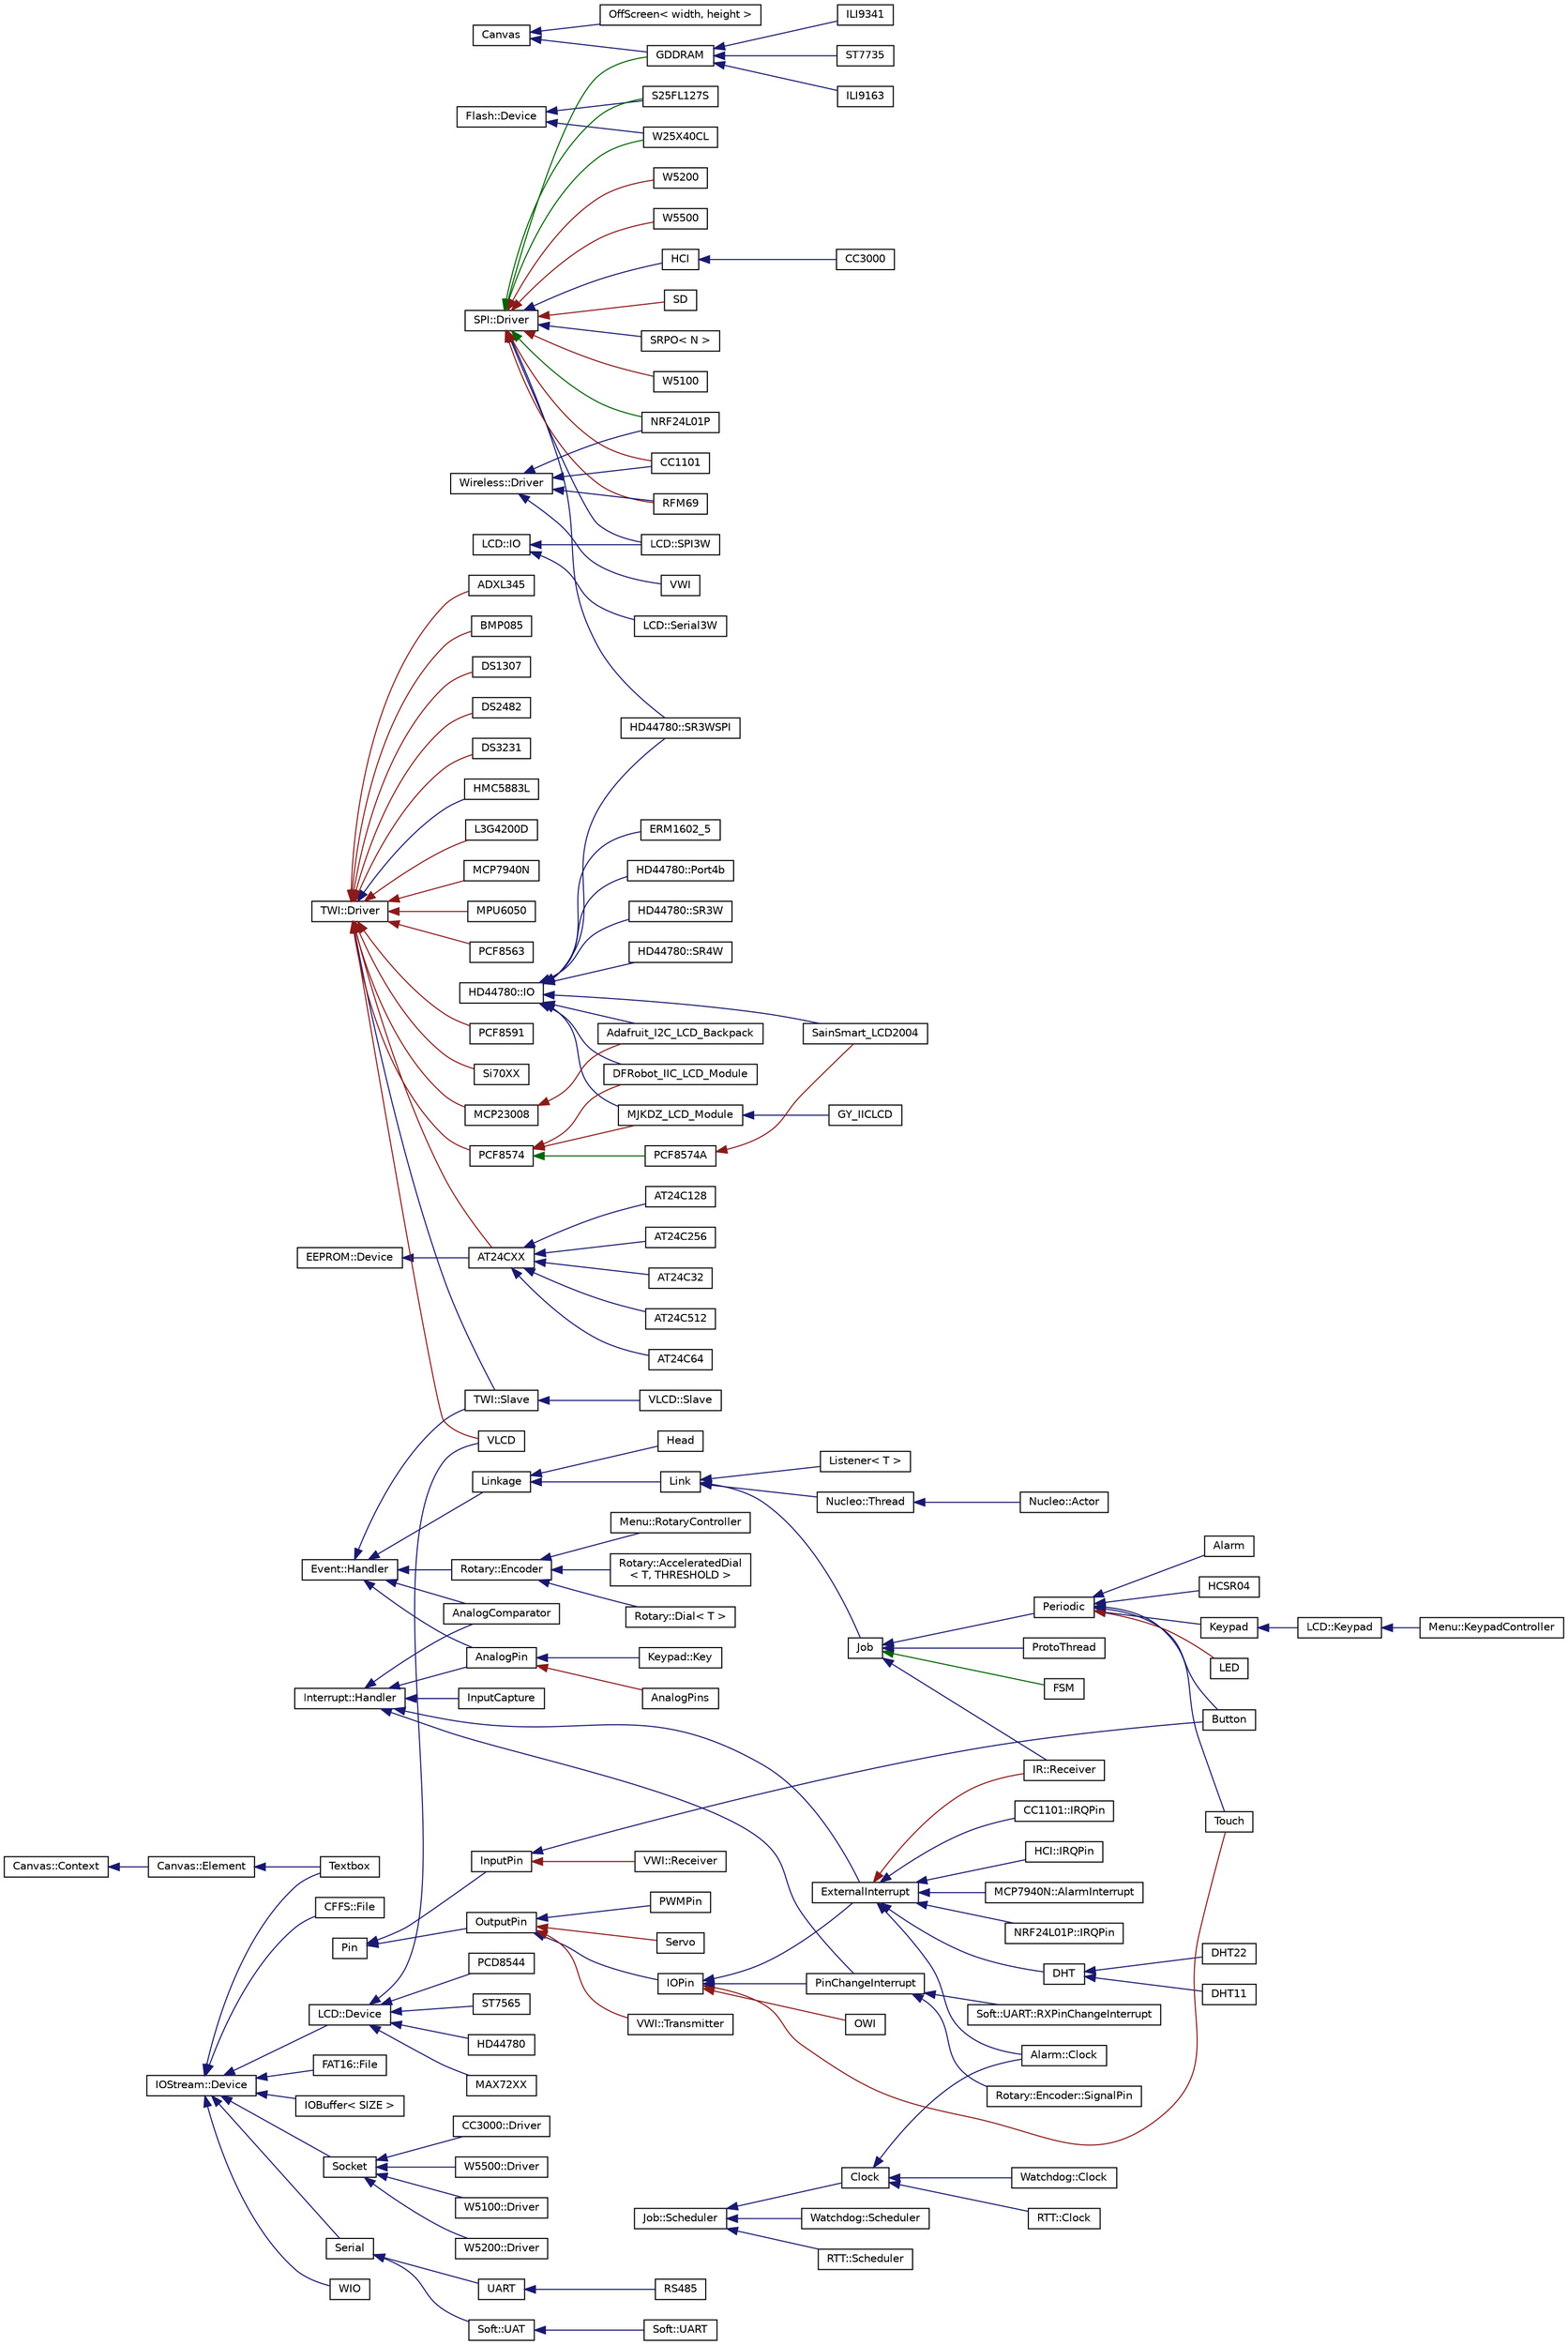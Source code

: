 digraph "Graphical Class Hierarchy"
{
  edge [fontname="Helvetica",fontsize="10",labelfontname="Helvetica",labelfontsize="10"];
  node [fontname="Helvetica",fontsize="10",shape=record];
  rankdir="LR";
  Node1 [label="Canvas",height=0.2,width=0.4,color="black", fillcolor="white", style="filled",URL="$d5/d70/classCanvas.html"];
  Node1 -> Node2 [dir="back",color="midnightblue",fontsize="10",style="solid",fontname="Helvetica"];
  Node2 [label="GDDRAM",height=0.2,width=0.4,color="black", fillcolor="white", style="filled",URL="$d2/dd7/classGDDRAM.html"];
  Node2 -> Node3 [dir="back",color="midnightblue",fontsize="10",style="solid",fontname="Helvetica"];
  Node3 [label="ILI9163",height=0.2,width=0.4,color="black", fillcolor="white", style="filled",URL="$d1/d5a/classILI9163.html"];
  Node2 -> Node4 [dir="back",color="midnightblue",fontsize="10",style="solid",fontname="Helvetica"];
  Node4 [label="ILI9341",height=0.2,width=0.4,color="black", fillcolor="white", style="filled",URL="$d9/db3/classILI9341.html"];
  Node2 -> Node5 [dir="back",color="midnightblue",fontsize="10",style="solid",fontname="Helvetica"];
  Node5 [label="ST7735",height=0.2,width=0.4,color="black", fillcolor="white", style="filled",URL="$dc/d6e/classST7735.html"];
  Node1 -> Node6 [dir="back",color="midnightblue",fontsize="10",style="solid",fontname="Helvetica"];
  Node6 [label="OffScreen\< width, height \>",height=0.2,width=0.4,color="black", fillcolor="white", style="filled",URL="$dd/db8/classOffScreen.html"];
  Node7 [label="Canvas::Context",height=0.2,width=0.4,color="black", fillcolor="white", style="filled",URL="$de/d13/classCanvas_1_1Context.html"];
  Node7 -> Node8 [dir="back",color="midnightblue",fontsize="10",style="solid",fontname="Helvetica"];
  Node8 [label="Canvas::Element",height=0.2,width=0.4,color="black", fillcolor="white", style="filled",URL="$d8/dc7/classCanvas_1_1Element.html"];
  Node8 -> Node9 [dir="back",color="midnightblue",fontsize="10",style="solid",fontname="Helvetica"];
  Node9 [label="Textbox",height=0.2,width=0.4,color="black", fillcolor="white", style="filled",URL="$de/d87/classTextbox.html"];
  Node10 [label="EEPROM::Device",height=0.2,width=0.4,color="black", fillcolor="white", style="filled",URL="$d5/d72/classEEPROM_1_1Device.html"];
  Node10 -> Node11 [dir="back",color="midnightblue",fontsize="10",style="solid",fontname="Helvetica"];
  Node11 [label="AT24CXX",height=0.2,width=0.4,color="black", fillcolor="white", style="filled",URL="$d2/db3/classAT24CXX.html"];
  Node11 -> Node12 [dir="back",color="midnightblue",fontsize="10",style="solid",fontname="Helvetica"];
  Node12 [label="AT24C128",height=0.2,width=0.4,color="black", fillcolor="white", style="filled",URL="$dd/ded/classAT24C128.html"];
  Node11 -> Node13 [dir="back",color="midnightblue",fontsize="10",style="solid",fontname="Helvetica"];
  Node13 [label="AT24C256",height=0.2,width=0.4,color="black", fillcolor="white", style="filled",URL="$de/df6/classAT24C256.html"];
  Node11 -> Node14 [dir="back",color="midnightblue",fontsize="10",style="solid",fontname="Helvetica"];
  Node14 [label="AT24C32",height=0.2,width=0.4,color="black", fillcolor="white", style="filled",URL="$d3/dc8/classAT24C32.html"];
  Node11 -> Node15 [dir="back",color="midnightblue",fontsize="10",style="solid",fontname="Helvetica"];
  Node15 [label="AT24C512",height=0.2,width=0.4,color="black", fillcolor="white", style="filled",URL="$de/dec/classAT24C512.html"];
  Node11 -> Node16 [dir="back",color="midnightblue",fontsize="10",style="solid",fontname="Helvetica"];
  Node16 [label="AT24C64",height=0.2,width=0.4,color="black", fillcolor="white", style="filled",URL="$df/d74/classAT24C64.html"];
  Node17 [label="Event::Handler",height=0.2,width=0.4,color="black", fillcolor="white", style="filled",URL="$d3/d51/classEvent_1_1Handler.html"];
  Node17 -> Node18 [dir="back",color="midnightblue",fontsize="10",style="solid",fontname="Helvetica"];
  Node18 [label="AnalogComparator",height=0.2,width=0.4,color="black", fillcolor="white", style="filled",URL="$d0/dc5/classAnalogComparator.html"];
  Node17 -> Node19 [dir="back",color="midnightblue",fontsize="10",style="solid",fontname="Helvetica"];
  Node19 [label="AnalogPin",height=0.2,width=0.4,color="black", fillcolor="white", style="filled",URL="$de/dce/classAnalogPin.html"];
  Node19 -> Node20 [dir="back",color="firebrick4",fontsize="10",style="solid",fontname="Helvetica"];
  Node20 [label="AnalogPins",height=0.2,width=0.4,color="black", fillcolor="white", style="filled",URL="$d3/dae/classAnalogPins.html"];
  Node19 -> Node21 [dir="back",color="midnightblue",fontsize="10",style="solid",fontname="Helvetica"];
  Node21 [label="Keypad::Key",height=0.2,width=0.4,color="black", fillcolor="white", style="filled",URL="$d5/d56/classKeypad_1_1Key.html"];
  Node17 -> Node22 [dir="back",color="midnightblue",fontsize="10",style="solid",fontname="Helvetica"];
  Node22 [label="Linkage",height=0.2,width=0.4,color="black", fillcolor="white", style="filled",URL="$df/d43/classLinkage.html"];
  Node22 -> Node23 [dir="back",color="midnightblue",fontsize="10",style="solid",fontname="Helvetica"];
  Node23 [label="Head",height=0.2,width=0.4,color="black", fillcolor="white", style="filled",URL="$d7/d6b/classHead.html"];
  Node22 -> Node24 [dir="back",color="midnightblue",fontsize="10",style="solid",fontname="Helvetica"];
  Node24 [label="Link",height=0.2,width=0.4,color="black", fillcolor="white", style="filled",URL="$d5/d19/classLink.html"];
  Node24 -> Node25 [dir="back",color="midnightblue",fontsize="10",style="solid",fontname="Helvetica"];
  Node25 [label="Job",height=0.2,width=0.4,color="black", fillcolor="white", style="filled",URL="$da/d10/classJob.html"];
  Node25 -> Node26 [dir="back",color="darkgreen",fontsize="10",style="solid",fontname="Helvetica"];
  Node26 [label="FSM",height=0.2,width=0.4,color="black", fillcolor="white", style="filled",URL="$d7/da5/classFSM.html"];
  Node25 -> Node27 [dir="back",color="midnightblue",fontsize="10",style="solid",fontname="Helvetica"];
  Node27 [label="IR::Receiver",height=0.2,width=0.4,color="black", fillcolor="white", style="filled",URL="$d4/de0/classIR_1_1Receiver.html"];
  Node25 -> Node28 [dir="back",color="midnightblue",fontsize="10",style="solid",fontname="Helvetica"];
  Node28 [label="Periodic",height=0.2,width=0.4,color="black", fillcolor="white", style="filled",URL="$da/d6a/classPeriodic.html"];
  Node28 -> Node29 [dir="back",color="midnightblue",fontsize="10",style="solid",fontname="Helvetica"];
  Node29 [label="Alarm",height=0.2,width=0.4,color="black", fillcolor="white", style="filled",URL="$de/d03/classAlarm.html"];
  Node28 -> Node30 [dir="back",color="midnightblue",fontsize="10",style="solid",fontname="Helvetica"];
  Node30 [label="Button",height=0.2,width=0.4,color="black", fillcolor="white", style="filled",URL="$d1/d19/classButton.html"];
  Node28 -> Node31 [dir="back",color="midnightblue",fontsize="10",style="solid",fontname="Helvetica"];
  Node31 [label="HCSR04",height=0.2,width=0.4,color="black", fillcolor="white", style="filled",URL="$dc/d97/classHCSR04.html"];
  Node28 -> Node32 [dir="back",color="midnightblue",fontsize="10",style="solid",fontname="Helvetica"];
  Node32 [label="Keypad",height=0.2,width=0.4,color="black", fillcolor="white", style="filled",URL="$dc/d29/classKeypad.html"];
  Node32 -> Node33 [dir="back",color="midnightblue",fontsize="10",style="solid",fontname="Helvetica"];
  Node33 [label="LCD::Keypad",height=0.2,width=0.4,color="black", fillcolor="white", style="filled",URL="$d9/d4e/classLCD_1_1Keypad.html"];
  Node33 -> Node34 [dir="back",color="midnightblue",fontsize="10",style="solid",fontname="Helvetica"];
  Node34 [label="Menu::KeypadController",height=0.2,width=0.4,color="black", fillcolor="white", style="filled",URL="$dd/ddc/classMenu_1_1KeypadController.html"];
  Node28 -> Node35 [dir="back",color="firebrick4",fontsize="10",style="solid",fontname="Helvetica"];
  Node35 [label="LED",height=0.2,width=0.4,color="black", fillcolor="white", style="filled",URL="$d9/d6b/classLED.html"];
  Node28 -> Node36 [dir="back",color="midnightblue",fontsize="10",style="solid",fontname="Helvetica"];
  Node36 [label="Touch",height=0.2,width=0.4,color="black", fillcolor="white", style="filled",URL="$d7/d9b/classTouch.html"];
  Node25 -> Node37 [dir="back",color="midnightblue",fontsize="10",style="solid",fontname="Helvetica"];
  Node37 [label="ProtoThread",height=0.2,width=0.4,color="black", fillcolor="white", style="filled",URL="$d3/d73/classProtoThread.html"];
  Node24 -> Node38 [dir="back",color="midnightblue",fontsize="10",style="solid",fontname="Helvetica"];
  Node38 [label="Listener\< T \>",height=0.2,width=0.4,color="black", fillcolor="white", style="filled",URL="$db/d6e/classListener.html"];
  Node24 -> Node39 [dir="back",color="midnightblue",fontsize="10",style="solid",fontname="Helvetica"];
  Node39 [label="Nucleo::Thread",height=0.2,width=0.4,color="black", fillcolor="white", style="filled",URL="$dc/d32/classNucleo_1_1Thread.html"];
  Node39 -> Node40 [dir="back",color="midnightblue",fontsize="10",style="solid",fontname="Helvetica"];
  Node40 [label="Nucleo::Actor",height=0.2,width=0.4,color="black", fillcolor="white", style="filled",URL="$d7/d7c/classNucleo_1_1Actor.html"];
  Node17 -> Node41 [dir="back",color="midnightblue",fontsize="10",style="solid",fontname="Helvetica"];
  Node41 [label="Rotary::Encoder",height=0.2,width=0.4,color="black", fillcolor="white", style="filled",URL="$d6/d6e/classRotary_1_1Encoder.html"];
  Node41 -> Node42 [dir="back",color="midnightblue",fontsize="10",style="solid",fontname="Helvetica"];
  Node42 [label="Menu::RotaryController",height=0.2,width=0.4,color="black", fillcolor="white", style="filled",URL="$d7/de1/classMenu_1_1RotaryController.html"];
  Node41 -> Node43 [dir="back",color="midnightblue",fontsize="10",style="solid",fontname="Helvetica"];
  Node43 [label="Rotary::AcceleratedDial\l\< T, THRESHOLD \>",height=0.2,width=0.4,color="black", fillcolor="white", style="filled",URL="$de/d2f/classRotary_1_1AcceleratedDial.html"];
  Node41 -> Node44 [dir="back",color="midnightblue",fontsize="10",style="solid",fontname="Helvetica"];
  Node44 [label="Rotary::Dial\< T \>",height=0.2,width=0.4,color="black", fillcolor="white", style="filled",URL="$d9/d7d/classRotary_1_1Dial.html"];
  Node17 -> Node45 [dir="back",color="midnightblue",fontsize="10",style="solid",fontname="Helvetica"];
  Node45 [label="TWI::Slave",height=0.2,width=0.4,color="black", fillcolor="white", style="filled",URL="$d1/d58/classTWI_1_1Slave.html"];
  Node45 -> Node46 [dir="back",color="midnightblue",fontsize="10",style="solid",fontname="Helvetica"];
  Node46 [label="VLCD::Slave",height=0.2,width=0.4,color="black", fillcolor="white", style="filled",URL="$d7/d79/classVLCD_1_1Slave.html"];
  Node47 [label="Flash::Device",height=0.2,width=0.4,color="black", fillcolor="white", style="filled",URL="$dc/dd0/classFlash_1_1Device.html"];
  Node47 -> Node48 [dir="back",color="midnightblue",fontsize="10",style="solid",fontname="Helvetica"];
  Node48 [label="S25FL127S",height=0.2,width=0.4,color="black", fillcolor="white", style="filled",URL="$d1/dcc/classS25FL127S.html"];
  Node47 -> Node49 [dir="back",color="midnightblue",fontsize="10",style="solid",fontname="Helvetica"];
  Node49 [label="W25X40CL",height=0.2,width=0.4,color="black", fillcolor="white", style="filled",URL="$d4/dea/classW25X40CL.html"];
  Node50 [label="HD44780::IO",height=0.2,width=0.4,color="black", fillcolor="white", style="filled",URL="$d8/df6/classHD44780_1_1IO.html"];
  Node50 -> Node51 [dir="back",color="midnightblue",fontsize="10",style="solid",fontname="Helvetica"];
  Node51 [label="Adafruit_I2C_LCD_Backpack",height=0.2,width=0.4,color="black", fillcolor="white", style="filled",URL="$d8/db6/classAdafruit__I2C__LCD__Backpack.html"];
  Node50 -> Node52 [dir="back",color="midnightblue",fontsize="10",style="solid",fontname="Helvetica"];
  Node52 [label="DFRobot_IIC_LCD_Module",height=0.2,width=0.4,color="black", fillcolor="white", style="filled",URL="$d8/d70/classDFRobot__IIC__LCD__Module.html"];
  Node50 -> Node53 [dir="back",color="midnightblue",fontsize="10",style="solid",fontname="Helvetica"];
  Node53 [label="ERM1602_5",height=0.2,width=0.4,color="black", fillcolor="white", style="filled",URL="$d7/d9a/classERM1602__5.html"];
  Node50 -> Node54 [dir="back",color="midnightblue",fontsize="10",style="solid",fontname="Helvetica"];
  Node54 [label="HD44780::Port4b",height=0.2,width=0.4,color="black", fillcolor="white", style="filled",URL="$d7/d25/classHD44780_1_1Port4b.html"];
  Node50 -> Node55 [dir="back",color="midnightblue",fontsize="10",style="solid",fontname="Helvetica"];
  Node55 [label="HD44780::SR3W",height=0.2,width=0.4,color="black", fillcolor="white", style="filled",URL="$d6/d44/classHD44780_1_1SR3W.html"];
  Node50 -> Node56 [dir="back",color="midnightblue",fontsize="10",style="solid",fontname="Helvetica"];
  Node56 [label="HD44780::SR3WSPI",height=0.2,width=0.4,color="black", fillcolor="white", style="filled",URL="$d8/de8/classHD44780_1_1SR3WSPI.html"];
  Node50 -> Node57 [dir="back",color="midnightblue",fontsize="10",style="solid",fontname="Helvetica"];
  Node57 [label="HD44780::SR4W",height=0.2,width=0.4,color="black", fillcolor="white", style="filled",URL="$dc/d80/classHD44780_1_1SR4W.html"];
  Node50 -> Node58 [dir="back",color="midnightblue",fontsize="10",style="solid",fontname="Helvetica"];
  Node58 [label="MJKDZ_LCD_Module",height=0.2,width=0.4,color="black", fillcolor="white", style="filled",URL="$d6/de7/classMJKDZ__LCD__Module.html"];
  Node58 -> Node59 [dir="back",color="midnightblue",fontsize="10",style="solid",fontname="Helvetica"];
  Node59 [label="GY_IICLCD",height=0.2,width=0.4,color="black", fillcolor="white", style="filled",URL="$db/d53/classGY__IICLCD.html"];
  Node50 -> Node60 [dir="back",color="midnightblue",fontsize="10",style="solid",fontname="Helvetica"];
  Node60 [label="SainSmart_LCD2004",height=0.2,width=0.4,color="black", fillcolor="white", style="filled",URL="$de/df6/classSainSmart__LCD2004.html"];
  Node61 [label="Interrupt::Handler",height=0.2,width=0.4,color="black", fillcolor="white", style="filled",URL="$d9/df8/classInterrupt_1_1Handler.html"];
  Node61 -> Node18 [dir="back",color="midnightblue",fontsize="10",style="solid",fontname="Helvetica"];
  Node61 -> Node19 [dir="back",color="midnightblue",fontsize="10",style="solid",fontname="Helvetica"];
  Node61 -> Node62 [dir="back",color="midnightblue",fontsize="10",style="solid",fontname="Helvetica"];
  Node62 [label="ExternalInterrupt",height=0.2,width=0.4,color="black", fillcolor="white", style="filled",URL="$d5/db6/classExternalInterrupt.html"];
  Node62 -> Node63 [dir="back",color="midnightblue",fontsize="10",style="solid",fontname="Helvetica"];
  Node63 [label="Alarm::Clock",height=0.2,width=0.4,color="black", fillcolor="white", style="filled",URL="$da/d82/classAlarm_1_1Clock.html"];
  Node62 -> Node64 [dir="back",color="midnightblue",fontsize="10",style="solid",fontname="Helvetica"];
  Node64 [label="CC1101::IRQPin",height=0.2,width=0.4,color="black", fillcolor="white", style="filled",URL="$d3/d59/classCC1101_1_1IRQPin.html"];
  Node62 -> Node65 [dir="back",color="midnightblue",fontsize="10",style="solid",fontname="Helvetica"];
  Node65 [label="DHT",height=0.2,width=0.4,color="black", fillcolor="white", style="filled",URL="$da/da7/classDHT.html"];
  Node65 -> Node66 [dir="back",color="midnightblue",fontsize="10",style="solid",fontname="Helvetica"];
  Node66 [label="DHT11",height=0.2,width=0.4,color="black", fillcolor="white", style="filled",URL="$d4/dd2/classDHT11.html"];
  Node65 -> Node67 [dir="back",color="midnightblue",fontsize="10",style="solid",fontname="Helvetica"];
  Node67 [label="DHT22",height=0.2,width=0.4,color="black", fillcolor="white", style="filled",URL="$dc/d88/classDHT22.html"];
  Node62 -> Node68 [dir="back",color="midnightblue",fontsize="10",style="solid",fontname="Helvetica"];
  Node68 [label="HCI::IRQPin",height=0.2,width=0.4,color="black", fillcolor="white", style="filled",URL="$d3/def/classHCI_1_1IRQPin.html"];
  Node62 -> Node27 [dir="back",color="firebrick4",fontsize="10",style="solid",fontname="Helvetica"];
  Node62 -> Node69 [dir="back",color="midnightblue",fontsize="10",style="solid",fontname="Helvetica"];
  Node69 [label="MCP7940N::AlarmInterrupt",height=0.2,width=0.4,color="black", fillcolor="white", style="filled",URL="$dd/da9/classMCP7940N_1_1AlarmInterrupt.html"];
  Node62 -> Node70 [dir="back",color="midnightblue",fontsize="10",style="solid",fontname="Helvetica"];
  Node70 [label="NRF24L01P::IRQPin",height=0.2,width=0.4,color="black", fillcolor="white", style="filled",URL="$da/d65/classNRF24L01P_1_1IRQPin.html"];
  Node61 -> Node71 [dir="back",color="midnightblue",fontsize="10",style="solid",fontname="Helvetica"];
  Node71 [label="InputCapture",height=0.2,width=0.4,color="black", fillcolor="white", style="filled",URL="$d2/d31/classInputCapture.html"];
  Node61 -> Node72 [dir="back",color="midnightblue",fontsize="10",style="solid",fontname="Helvetica"];
  Node72 [label="PinChangeInterrupt",height=0.2,width=0.4,color="black", fillcolor="white", style="filled",URL="$d0/d6e/classPinChangeInterrupt.html"];
  Node72 -> Node73 [dir="back",color="midnightblue",fontsize="10",style="solid",fontname="Helvetica"];
  Node73 [label="Rotary::Encoder::SignalPin",height=0.2,width=0.4,color="black", fillcolor="white", style="filled",URL="$d2/d71/classRotary_1_1Encoder_1_1SignalPin.html"];
  Node72 -> Node74 [dir="back",color="midnightblue",fontsize="10",style="solid",fontname="Helvetica"];
  Node74 [label="Soft::UART::RXPinChangeInterrupt",height=0.2,width=0.4,color="black", fillcolor="white", style="filled",URL="$d4/d6d/classSoft_1_1UART_1_1RXPinChangeInterrupt.html"];
  Node75 [label="IOStream::Device",height=0.2,width=0.4,color="black", fillcolor="white", style="filled",URL="$d5/d57/classIOStream_1_1Device.html"];
  Node75 -> Node76 [dir="back",color="midnightblue",fontsize="10",style="solid",fontname="Helvetica"];
  Node76 [label="CFFS::File",height=0.2,width=0.4,color="black", fillcolor="white", style="filled",URL="$df/d14/classCFFS_1_1File.html"];
  Node75 -> Node77 [dir="back",color="midnightblue",fontsize="10",style="solid",fontname="Helvetica"];
  Node77 [label="FAT16::File",height=0.2,width=0.4,color="black", fillcolor="white", style="filled",URL="$d7/d68/classFAT16_1_1File.html"];
  Node75 -> Node78 [dir="back",color="midnightblue",fontsize="10",style="solid",fontname="Helvetica"];
  Node78 [label="IOBuffer\< SIZE \>",height=0.2,width=0.4,color="black", fillcolor="white", style="filled",URL="$dc/dbb/classIOBuffer.html"];
  Node75 -> Node79 [dir="back",color="midnightblue",fontsize="10",style="solid",fontname="Helvetica"];
  Node79 [label="LCD::Device",height=0.2,width=0.4,color="black", fillcolor="white", style="filled",URL="$d3/d6f/classLCD_1_1Device.html"];
  Node79 -> Node80 [dir="back",color="midnightblue",fontsize="10",style="solid",fontname="Helvetica"];
  Node80 [label="HD44780",height=0.2,width=0.4,color="black", fillcolor="white", style="filled",URL="$dd/dd2/classHD44780.html"];
  Node79 -> Node81 [dir="back",color="midnightblue",fontsize="10",style="solid",fontname="Helvetica"];
  Node81 [label="MAX72XX",height=0.2,width=0.4,color="black", fillcolor="white", style="filled",URL="$d0/dba/classMAX72XX.html"];
  Node79 -> Node82 [dir="back",color="midnightblue",fontsize="10",style="solid",fontname="Helvetica"];
  Node82 [label="PCD8544",height=0.2,width=0.4,color="black", fillcolor="white", style="filled",URL="$da/d71/classPCD8544.html"];
  Node79 -> Node83 [dir="back",color="midnightblue",fontsize="10",style="solid",fontname="Helvetica"];
  Node83 [label="ST7565",height=0.2,width=0.4,color="black", fillcolor="white", style="filled",URL="$d7/d72/classST7565.html"];
  Node79 -> Node84 [dir="back",color="midnightblue",fontsize="10",style="solid",fontname="Helvetica"];
  Node84 [label="VLCD",height=0.2,width=0.4,color="black", fillcolor="white", style="filled",URL="$d1/d1f/classVLCD.html"];
  Node75 -> Node85 [dir="back",color="midnightblue",fontsize="10",style="solid",fontname="Helvetica"];
  Node85 [label="Serial",height=0.2,width=0.4,color="black", fillcolor="white", style="filled",URL="$da/d40/classSerial.html"];
  Node85 -> Node86 [dir="back",color="midnightblue",fontsize="10",style="solid",fontname="Helvetica"];
  Node86 [label="Soft::UAT",height=0.2,width=0.4,color="black", fillcolor="white", style="filled",URL="$d9/ddd/classSoft_1_1UAT.html"];
  Node86 -> Node87 [dir="back",color="midnightblue",fontsize="10",style="solid",fontname="Helvetica"];
  Node87 [label="Soft::UART",height=0.2,width=0.4,color="black", fillcolor="white", style="filled",URL="$d0/d02/classSoft_1_1UART.html"];
  Node85 -> Node88 [dir="back",color="midnightblue",fontsize="10",style="solid",fontname="Helvetica"];
  Node88 [label="UART",height=0.2,width=0.4,color="black", fillcolor="white", style="filled",URL="$d6/d83/classUART.html"];
  Node88 -> Node89 [dir="back",color="midnightblue",fontsize="10",style="solid",fontname="Helvetica"];
  Node89 [label="RS485",height=0.2,width=0.4,color="black", fillcolor="white", style="filled",URL="$de/d95/classRS485.html"];
  Node75 -> Node90 [dir="back",color="midnightblue",fontsize="10",style="solid",fontname="Helvetica"];
  Node90 [label="Socket",height=0.2,width=0.4,color="black", fillcolor="white", style="filled",URL="$d4/d33/classSocket.html"];
  Node90 -> Node91 [dir="back",color="midnightblue",fontsize="10",style="solid",fontname="Helvetica"];
  Node91 [label="CC3000::Driver",height=0.2,width=0.4,color="black", fillcolor="white", style="filled",URL="$df/db5/classCC3000_1_1Driver.html"];
  Node90 -> Node92 [dir="back",color="midnightblue",fontsize="10",style="solid",fontname="Helvetica"];
  Node92 [label="W5100::Driver",height=0.2,width=0.4,color="black", fillcolor="white", style="filled",URL="$de/de1/classW5100_1_1Driver.html"];
  Node90 -> Node93 [dir="back",color="midnightblue",fontsize="10",style="solid",fontname="Helvetica"];
  Node93 [label="W5200::Driver",height=0.2,width=0.4,color="black", fillcolor="white", style="filled",URL="$db/d2a/classW5200_1_1Driver.html"];
  Node90 -> Node94 [dir="back",color="midnightblue",fontsize="10",style="solid",fontname="Helvetica"];
  Node94 [label="W5500::Driver",height=0.2,width=0.4,color="black", fillcolor="white", style="filled",URL="$d2/dd3/classW5500_1_1Driver.html"];
  Node75 -> Node9 [dir="back",color="midnightblue",fontsize="10",style="solid",fontname="Helvetica"];
  Node75 -> Node95 [dir="back",color="midnightblue",fontsize="10",style="solid",fontname="Helvetica"];
  Node95 [label="WIO",height=0.2,width=0.4,color="black", fillcolor="white", style="filled",URL="$d7/d99/classWIO.html"];
  Node96 [label="Job::Scheduler",height=0.2,width=0.4,color="black", fillcolor="white", style="filled",URL="$d0/d85/classJob_1_1Scheduler.html"];
  Node96 -> Node97 [dir="back",color="midnightblue",fontsize="10",style="solid",fontname="Helvetica"];
  Node97 [label="Clock",height=0.2,width=0.4,color="black", fillcolor="white", style="filled",URL="$df/d45/classClock.html"];
  Node97 -> Node63 [dir="back",color="midnightblue",fontsize="10",style="solid",fontname="Helvetica"];
  Node97 -> Node98 [dir="back",color="midnightblue",fontsize="10",style="solid",fontname="Helvetica"];
  Node98 [label="RTT::Clock",height=0.2,width=0.4,color="black", fillcolor="white", style="filled",URL="$d9/dc5/classRTT_1_1Clock.html"];
  Node97 -> Node99 [dir="back",color="midnightblue",fontsize="10",style="solid",fontname="Helvetica"];
  Node99 [label="Watchdog::Clock",height=0.2,width=0.4,color="black", fillcolor="white", style="filled",URL="$df/d88/classWatchdog_1_1Clock.html"];
  Node96 -> Node100 [dir="back",color="midnightblue",fontsize="10",style="solid",fontname="Helvetica"];
  Node100 [label="RTT::Scheduler",height=0.2,width=0.4,color="black", fillcolor="white", style="filled",URL="$dd/d27/classRTT_1_1Scheduler.html"];
  Node96 -> Node101 [dir="back",color="midnightblue",fontsize="10",style="solid",fontname="Helvetica"];
  Node101 [label="Watchdog::Scheduler",height=0.2,width=0.4,color="black", fillcolor="white", style="filled",URL="$d9/d6f/classWatchdog_1_1Scheduler.html"];
  Node102 [label="LCD::IO",height=0.2,width=0.4,color="black", fillcolor="white", style="filled",URL="$d1/d79/classLCD_1_1IO.html"];
  Node102 -> Node103 [dir="back",color="midnightblue",fontsize="10",style="solid",fontname="Helvetica"];
  Node103 [label="LCD::Serial3W",height=0.2,width=0.4,color="black", fillcolor="white", style="filled",URL="$d8/df3/classLCD_1_1Serial3W.html"];
  Node102 -> Node104 [dir="back",color="midnightblue",fontsize="10",style="solid",fontname="Helvetica"];
  Node104 [label="LCD::SPI3W",height=0.2,width=0.4,color="black", fillcolor="white", style="filled",URL="$db/d26/classLCD_1_1SPI3W.html"];
  Node105 [label="Pin",height=0.2,width=0.4,color="black", fillcolor="white", style="filled",URL="$da/da0/classPin.html"];
  Node105 -> Node106 [dir="back",color="midnightblue",fontsize="10",style="solid",fontname="Helvetica"];
  Node106 [label="InputPin",height=0.2,width=0.4,color="black", fillcolor="white", style="filled",URL="$d5/db0/classInputPin.html"];
  Node106 -> Node30 [dir="back",color="midnightblue",fontsize="10",style="solid",fontname="Helvetica"];
  Node106 -> Node107 [dir="back",color="firebrick4",fontsize="10",style="solid",fontname="Helvetica"];
  Node107 [label="VWI::Receiver",height=0.2,width=0.4,color="black", fillcolor="white", style="filled",URL="$d4/db2/classVWI_1_1Receiver.html"];
  Node105 -> Node108 [dir="back",color="midnightblue",fontsize="10",style="solid",fontname="Helvetica"];
  Node108 [label="OutputPin",height=0.2,width=0.4,color="black", fillcolor="white", style="filled",URL="$d2/d86/classOutputPin.html"];
  Node108 -> Node109 [dir="back",color="midnightblue",fontsize="10",style="solid",fontname="Helvetica"];
  Node109 [label="IOPin",height=0.2,width=0.4,color="black", fillcolor="white", style="filled",URL="$dd/d21/classIOPin.html"];
  Node109 -> Node62 [dir="back",color="midnightblue",fontsize="10",style="solid",fontname="Helvetica"];
  Node109 -> Node110 [dir="back",color="firebrick4",fontsize="10",style="solid",fontname="Helvetica"];
  Node110 [label="OWI",height=0.2,width=0.4,color="black", fillcolor="white", style="filled",URL="$d7/d90/classOWI.html"];
  Node109 -> Node72 [dir="back",color="midnightblue",fontsize="10",style="solid",fontname="Helvetica"];
  Node109 -> Node36 [dir="back",color="firebrick4",fontsize="10",style="solid",fontname="Helvetica"];
  Node108 -> Node111 [dir="back",color="midnightblue",fontsize="10",style="solid",fontname="Helvetica"];
  Node111 [label="PWMPin",height=0.2,width=0.4,color="black", fillcolor="white", style="filled",URL="$d0/d8f/classPWMPin.html"];
  Node108 -> Node112 [dir="back",color="firebrick4",fontsize="10",style="solid",fontname="Helvetica"];
  Node112 [label="Servo",height=0.2,width=0.4,color="black", fillcolor="white", style="filled",URL="$d9/d2e/classServo.html"];
  Node108 -> Node113 [dir="back",color="firebrick4",fontsize="10",style="solid",fontname="Helvetica"];
  Node113 [label="VWI::Transmitter",height=0.2,width=0.4,color="black", fillcolor="white", style="filled",URL="$db/d13/classVWI_1_1Transmitter.html"];
  Node114 [label="SPI::Driver",height=0.2,width=0.4,color="black", fillcolor="white", style="filled",URL="$dc/dd2/classSPI_1_1Driver.html"];
  Node114 -> Node115 [dir="back",color="firebrick4",fontsize="10",style="solid",fontname="Helvetica"];
  Node115 [label="CC1101",height=0.2,width=0.4,color="black", fillcolor="white", style="filled",URL="$d6/d29/classCC1101.html"];
  Node114 -> Node2 [dir="back",color="darkgreen",fontsize="10",style="solid",fontname="Helvetica"];
  Node114 -> Node116 [dir="back",color="midnightblue",fontsize="10",style="solid",fontname="Helvetica"];
  Node116 [label="HCI",height=0.2,width=0.4,color="black", fillcolor="white", style="filled",URL="$d6/d93/classHCI.html"];
  Node116 -> Node117 [dir="back",color="midnightblue",fontsize="10",style="solid",fontname="Helvetica"];
  Node117 [label="CC3000",height=0.2,width=0.4,color="black", fillcolor="white", style="filled",URL="$dd/d6c/classCC3000.html"];
  Node114 -> Node56 [dir="back",color="midnightblue",fontsize="10",style="solid",fontname="Helvetica"];
  Node114 -> Node104 [dir="back",color="midnightblue",fontsize="10",style="solid",fontname="Helvetica"];
  Node114 -> Node118 [dir="back",color="darkgreen",fontsize="10",style="solid",fontname="Helvetica"];
  Node118 [label="NRF24L01P",height=0.2,width=0.4,color="black", fillcolor="white", style="filled",URL="$d9/d4e/classNRF24L01P.html"];
  Node114 -> Node119 [dir="back",color="firebrick4",fontsize="10",style="solid",fontname="Helvetica"];
  Node119 [label="RFM69",height=0.2,width=0.4,color="black", fillcolor="white", style="filled",URL="$dd/da5/classRFM69.html"];
  Node114 -> Node48 [dir="back",color="darkgreen",fontsize="10",style="solid",fontname="Helvetica"];
  Node114 -> Node120 [dir="back",color="firebrick4",fontsize="10",style="solid",fontname="Helvetica"];
  Node120 [label="SD",height=0.2,width=0.4,color="black", fillcolor="white", style="filled",URL="$d7/da3/classSD.html"];
  Node114 -> Node121 [dir="back",color="midnightblue",fontsize="10",style="solid",fontname="Helvetica"];
  Node121 [label="SRPO\< N \>",height=0.2,width=0.4,color="black", fillcolor="white", style="filled",URL="$de/d8f/classSRPO.html"];
  Node114 -> Node49 [dir="back",color="darkgreen",fontsize="10",style="solid",fontname="Helvetica"];
  Node114 -> Node122 [dir="back",color="firebrick4",fontsize="10",style="solid",fontname="Helvetica"];
  Node122 [label="W5100",height=0.2,width=0.4,color="black", fillcolor="white", style="filled",URL="$d4/d99/classW5100.html"];
  Node114 -> Node123 [dir="back",color="firebrick4",fontsize="10",style="solid",fontname="Helvetica"];
  Node123 [label="W5200",height=0.2,width=0.4,color="black", fillcolor="white", style="filled",URL="$d7/d1c/classW5200.html"];
  Node114 -> Node124 [dir="back",color="firebrick4",fontsize="10",style="solid",fontname="Helvetica"];
  Node124 [label="W5500",height=0.2,width=0.4,color="black", fillcolor="white", style="filled",URL="$db/dcc/classW5500.html"];
  Node125 [label="TWI::Driver",height=0.2,width=0.4,color="black", fillcolor="white", style="filled",URL="$dc/d02/classTWI_1_1Driver.html"];
  Node125 -> Node126 [dir="back",color="firebrick4",fontsize="10",style="solid",fontname="Helvetica"];
  Node126 [label="ADXL345",height=0.2,width=0.4,color="black", fillcolor="white", style="filled",URL="$d7/d7e/classADXL345.html"];
  Node125 -> Node11 [dir="back",color="firebrick4",fontsize="10",style="solid",fontname="Helvetica"];
  Node125 -> Node127 [dir="back",color="firebrick4",fontsize="10",style="solid",fontname="Helvetica"];
  Node127 [label="BMP085",height=0.2,width=0.4,color="black", fillcolor="white", style="filled",URL="$db/d37/classBMP085.html"];
  Node125 -> Node128 [dir="back",color="firebrick4",fontsize="10",style="solid",fontname="Helvetica"];
  Node128 [label="DS1307",height=0.2,width=0.4,color="black", fillcolor="white", style="filled",URL="$d8/da8/classDS1307.html"];
  Node125 -> Node129 [dir="back",color="firebrick4",fontsize="10",style="solid",fontname="Helvetica"];
  Node129 [label="DS2482",height=0.2,width=0.4,color="black", fillcolor="white", style="filled",URL="$d4/d53/classDS2482.html"];
  Node125 -> Node130 [dir="back",color="firebrick4",fontsize="10",style="solid",fontname="Helvetica"];
  Node130 [label="DS3231",height=0.2,width=0.4,color="black", fillcolor="white", style="filled",URL="$d4/dfe/classDS3231.html"];
  Node125 -> Node131 [dir="back",color="midnightblue",fontsize="10",style="solid",fontname="Helvetica"];
  Node131 [label="HMC5883L",height=0.2,width=0.4,color="black", fillcolor="white", style="filled",URL="$d0/d40/classHMC5883L.html"];
  Node125 -> Node132 [dir="back",color="firebrick4",fontsize="10",style="solid",fontname="Helvetica"];
  Node132 [label="L3G4200D",height=0.2,width=0.4,color="black", fillcolor="white", style="filled",URL="$d6/d24/classL3G4200D.html"];
  Node125 -> Node133 [dir="back",color="firebrick4",fontsize="10",style="solid",fontname="Helvetica"];
  Node133 [label="MCP23008",height=0.2,width=0.4,color="black", fillcolor="white", style="filled",URL="$d8/de4/classMCP23008.html"];
  Node133 -> Node51 [dir="back",color="firebrick4",fontsize="10",style="solid",fontname="Helvetica"];
  Node125 -> Node134 [dir="back",color="firebrick4",fontsize="10",style="solid",fontname="Helvetica"];
  Node134 [label="MCP7940N",height=0.2,width=0.4,color="black", fillcolor="white", style="filled",URL="$d1/d6a/classMCP7940N.html"];
  Node125 -> Node135 [dir="back",color="firebrick4",fontsize="10",style="solid",fontname="Helvetica"];
  Node135 [label="MPU6050",height=0.2,width=0.4,color="black", fillcolor="white", style="filled",URL="$d3/d21/classMPU6050.html"];
  Node125 -> Node136 [dir="back",color="firebrick4",fontsize="10",style="solid",fontname="Helvetica"];
  Node136 [label="PCF8563",height=0.2,width=0.4,color="black", fillcolor="white", style="filled",URL="$d0/d4e/classPCF8563.html"];
  Node125 -> Node137 [dir="back",color="firebrick4",fontsize="10",style="solid",fontname="Helvetica"];
  Node137 [label="PCF8574",height=0.2,width=0.4,color="black", fillcolor="white", style="filled",URL="$d1/da6/classPCF8574.html"];
  Node137 -> Node52 [dir="back",color="firebrick4",fontsize="10",style="solid",fontname="Helvetica"];
  Node137 -> Node58 [dir="back",color="firebrick4",fontsize="10",style="solid",fontname="Helvetica"];
  Node137 -> Node138 [dir="back",color="darkgreen",fontsize="10",style="solid",fontname="Helvetica"];
  Node138 [label="PCF8574A",height=0.2,width=0.4,color="black", fillcolor="white", style="filled",URL="$d5/d23/classPCF8574A.html"];
  Node138 -> Node60 [dir="back",color="firebrick4",fontsize="10",style="solid",fontname="Helvetica"];
  Node125 -> Node139 [dir="back",color="firebrick4",fontsize="10",style="solid",fontname="Helvetica"];
  Node139 [label="PCF8591",height=0.2,width=0.4,color="black", fillcolor="white", style="filled",URL="$de/de9/classPCF8591.html"];
  Node125 -> Node140 [dir="back",color="firebrick4",fontsize="10",style="solid",fontname="Helvetica"];
  Node140 [label="Si70XX",height=0.2,width=0.4,color="black", fillcolor="white", style="filled",URL="$dd/d1e/classSi70XX.html"];
  Node125 -> Node45 [dir="back",color="midnightblue",fontsize="10",style="solid",fontname="Helvetica"];
  Node125 -> Node84 [dir="back",color="firebrick4",fontsize="10",style="solid",fontname="Helvetica"];
  Node141 [label="Wireless::Driver",height=0.2,width=0.4,color="black", fillcolor="white", style="filled",URL="$df/d58/classWireless_1_1Driver.html"];
  Node141 -> Node115 [dir="back",color="midnightblue",fontsize="10",style="solid",fontname="Helvetica"];
  Node141 -> Node118 [dir="back",color="midnightblue",fontsize="10",style="solid",fontname="Helvetica"];
  Node141 -> Node119 [dir="back",color="midnightblue",fontsize="10",style="solid",fontname="Helvetica"];
  Node141 -> Node142 [dir="back",color="midnightblue",fontsize="10",style="solid",fontname="Helvetica"];
  Node142 [label="VWI",height=0.2,width=0.4,color="black", fillcolor="white", style="filled",URL="$da/d4d/classVWI.html"];
}
